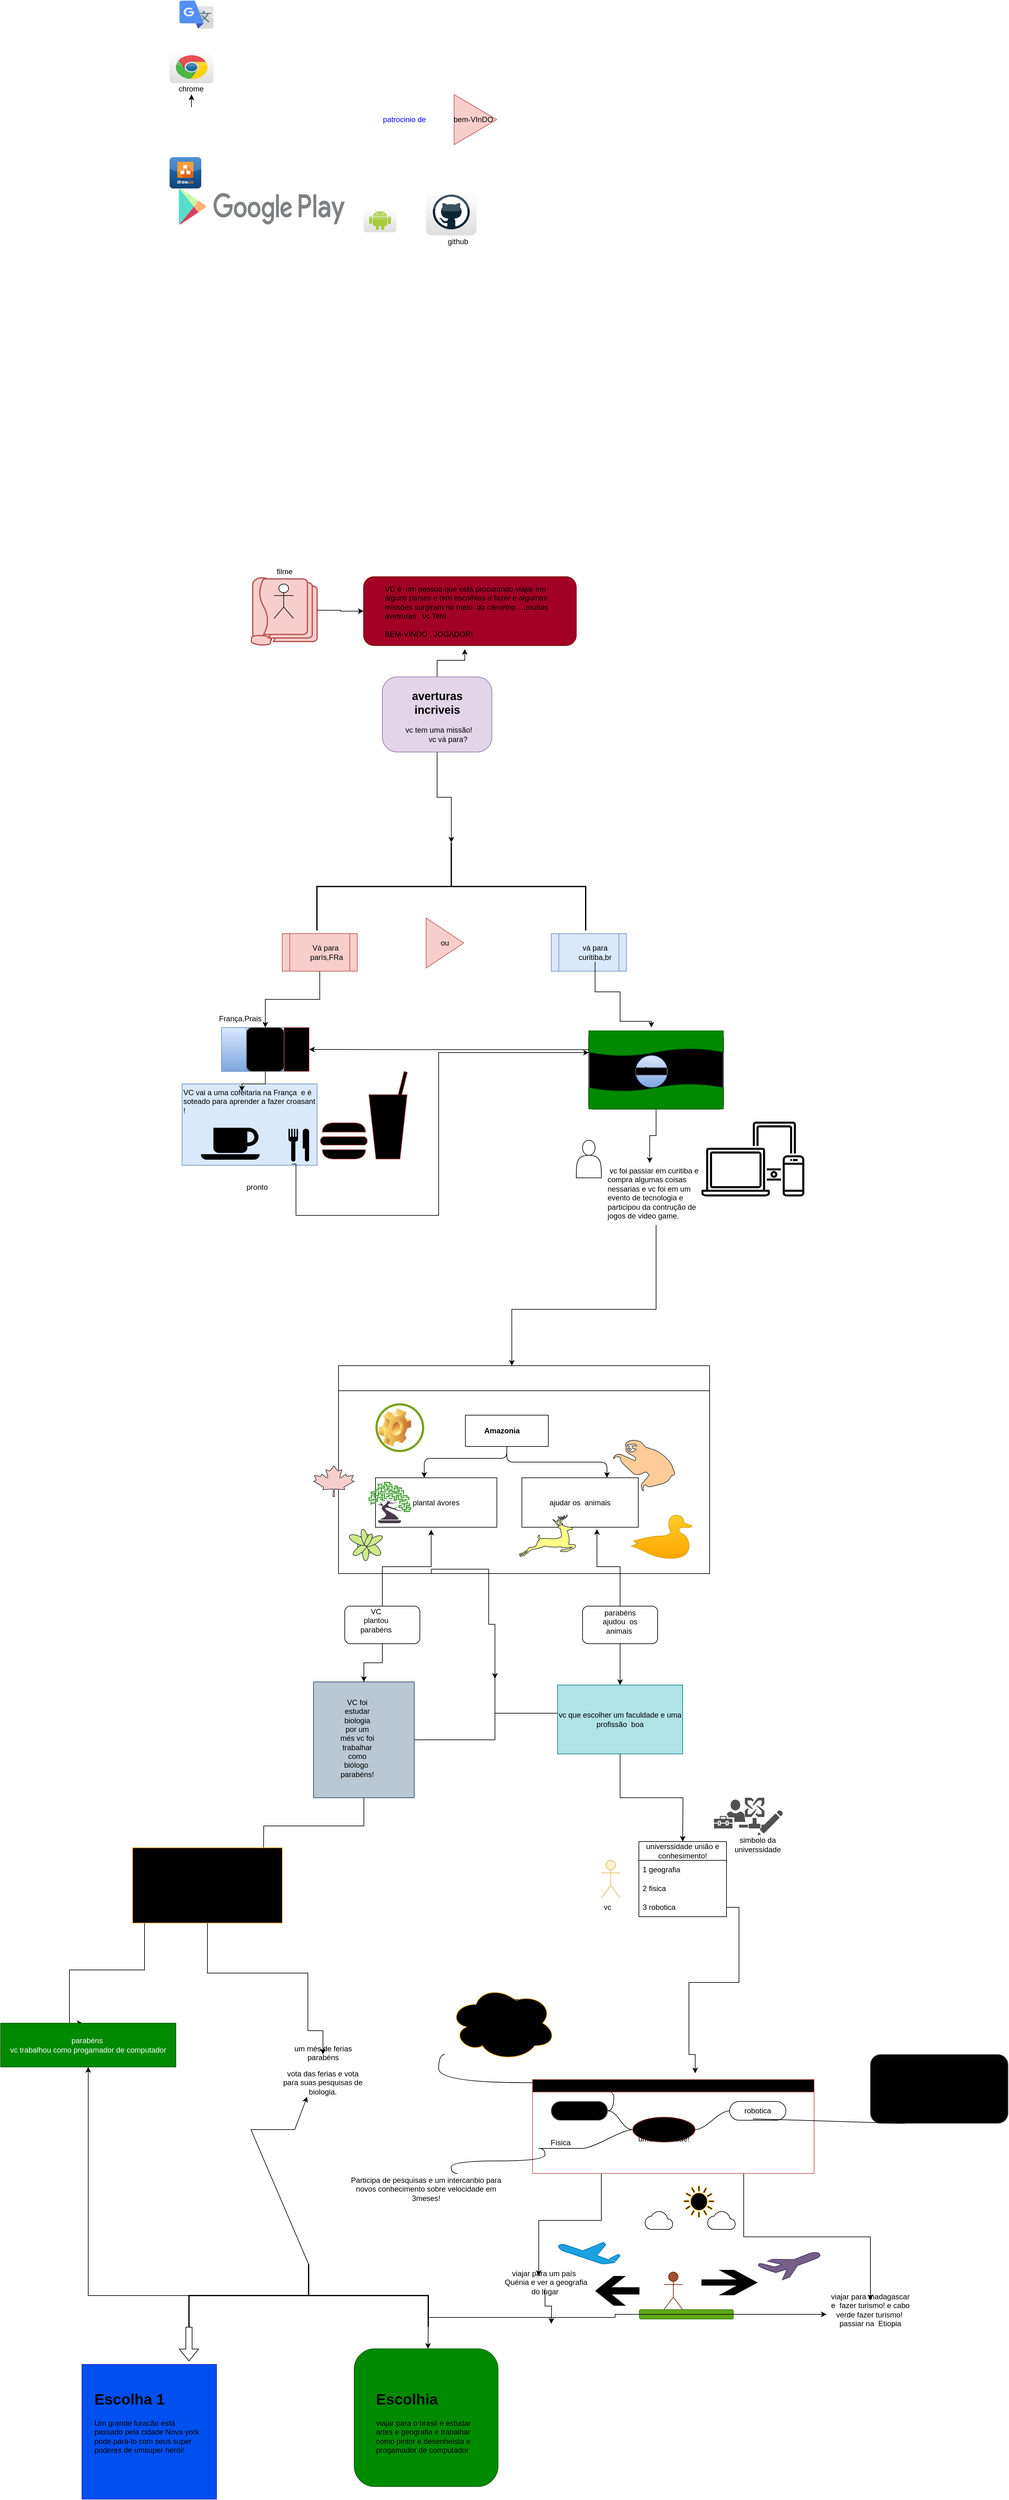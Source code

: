 <mxfile version="28.2.8">
  <diagram name="Página-1" id="3WI0cumb1VK-3T5k5ap_">
    <mxGraphModel dx="1745" dy="1631" grid="1" gridSize="10" guides="1" tooltips="1" connect="1" arrows="1" fold="1" page="1" pageScale="1" pageWidth="827" pageHeight="1169" background="light-dark(#FFFFFF,#C1C1C1)" math="0" shadow="0">
      <root>
        <mxCell id="0" />
        <mxCell id="1" parent="0" />
        <mxCell id="ULBT44qZjB_O0RkBNwlT-10" value="" style="rounded=1;whiteSpace=wrap;html=1;" vertex="1" parent="1">
          <mxGeometry x="-240" y="2390" width="250" height="70" as="geometry" />
        </mxCell>
        <mxCell id="mOwzfhWF00GAwiMT5K6X-5" value="" style="triangle;whiteSpace=wrap;html=1;fillColor=#f8cecc;strokeColor=#b85450;" parent="1" vertex="1">
          <mxGeometry x="410" y="625" width="60" height="80" as="geometry" />
        </mxCell>
        <mxCell id="aqRS8GEtOJOpNkTDANwW-10" style="edgeStyle=orthogonalEdgeStyle;rounded=0;orthogonalLoop=1;jettySize=auto;html=1;" parent="1" source="7G4JXvDecR5G6pI_BcZQ-9" target="jJXYQ208lDUIZBGeOCUP-17" edge="1">
          <mxGeometry relative="1" as="geometry" />
        </mxCell>
        <mxCell id="7G4JXvDecR5G6pI_BcZQ-9" value="" style="shape=process;whiteSpace=wrap;html=1;backgroundOutline=1;fillColor=#f8cecc;strokeColor=#b85450;" parent="1" vertex="1">
          <mxGeometry x="180" y="650" width="120" height="60" as="geometry" />
        </mxCell>
        <mxCell id="7G4JXvDecR5G6pI_BcZQ-10" value="" style="shape=process;whiteSpace=wrap;html=1;backgroundOutline=1;fillColor=#dae8fc;strokeColor=#6c8ebf;" parent="1" vertex="1">
          <mxGeometry x="610" y="650" width="120" height="60" as="geometry" />
        </mxCell>
        <mxCell id="7G4JXvDecR5G6pI_BcZQ-11" value="" style="strokeWidth=2;html=1;shape=mxgraph.flowchart.annotation_2;align=left;labelPosition=right;pointerEvents=1;rotation=90;" parent="1" vertex="1">
          <mxGeometry x="380" y="360" width="140.5" height="429.5" as="geometry" />
        </mxCell>
        <mxCell id="aqRS8GEtOJOpNkTDANwW-16" style="edgeStyle=orthogonalEdgeStyle;rounded=0;orthogonalLoop=1;jettySize=auto;html=1;" parent="1" source="mOwzfhWF00GAwiMT5K6X-3" edge="1">
          <mxGeometry relative="1" as="geometry">
            <mxPoint x="770" y="800" as="targetPoint" />
            <Array as="points">
              <mxPoint x="680" y="743" />
              <mxPoint x="720" y="743" />
              <mxPoint x="720" y="790" />
              <mxPoint x="770" y="790" />
            </Array>
          </mxGeometry>
        </mxCell>
        <mxCell id="mOwzfhWF00GAwiMT5K6X-3" value="vá para curitiba,br" style="text;html=1;align=center;verticalAlign=middle;whiteSpace=wrap;rounded=0;" parent="1" vertex="1">
          <mxGeometry x="650" y="665" width="60" height="30" as="geometry" />
        </mxCell>
        <mxCell id="mOwzfhWF00GAwiMT5K6X-4" value="ou" style="text;html=1;align=center;verticalAlign=middle;whiteSpace=wrap;rounded=0;" parent="1" vertex="1">
          <mxGeometry x="410" y="650" width="60" height="30" as="geometry" />
        </mxCell>
        <mxCell id="mOwzfhWF00GAwiMT5K6X-19" value="Vá para&amp;nbsp; parís,FRa" style="text;html=1;align=center;verticalAlign=middle;whiteSpace=wrap;rounded=0;" parent="1" vertex="1">
          <mxGeometry x="221" y="665" width="60" height="30" as="geometry" />
        </mxCell>
        <mxCell id="D92IfSwZZHhSxUAplu1H-2" value="França" style="text;html=1;align=center;verticalAlign=middle;whiteSpace=wrap;rounded=0;" parent="1" vertex="1">
          <mxGeometry x="150.0" y="830" width="60" height="30" as="geometry" />
        </mxCell>
        <mxCell id="_uPkiOccVEEA_xpRctQ4-26" value="VC vai a uma cofeitaria na França&amp;nbsp; e é soteado para aprender a fazer croasant !" style="text;html=1;whiteSpace=wrap;overflow=hidden;rounded=0;fillColor=#dae8fc;strokeColor=#6c8ebf;" parent="1" vertex="1">
          <mxGeometry x="20" y="890" width="215.77" height="130" as="geometry" />
        </mxCell>
        <mxCell id="KpLziENEFw-F1CWbmfCE-8" style="edgeStyle=orthogonalEdgeStyle;rounded=0;orthogonalLoop=1;jettySize=auto;html=1;exitX=0.5;exitY=1;exitDx=0;exitDy=0;entryX=0.467;entryY=0;entryDx=0;entryDy=0;entryPerimeter=0;" parent="1" source="_uPkiOccVEEA_xpRctQ4-28" target="KpLziENEFw-F1CWbmfCE-1" edge="1">
          <mxGeometry relative="1" as="geometry">
            <mxPoint x="440" y="1390" as="targetPoint" />
            <Array as="points">
              <mxPoint x="678" y="1250" />
              <mxPoint x="440" y="1250" />
            </Array>
          </mxGeometry>
        </mxCell>
        <mxCell id="_uPkiOccVEEA_xpRctQ4-28" value="&amp;nbsp;vc foi passiar em curitiba e compra algumas coisas nessarias e vc foi em um evento de tecnologia e participou da contrução de jogos de video game." style="text;html=1;whiteSpace=wrap;overflow=hidden;rounded=0;fontColor=light-dark(#000000,#1A1A1A);" parent="1" vertex="1">
          <mxGeometry x="697.5" y="1015" width="160" height="100" as="geometry" />
        </mxCell>
        <mxCell id="aqRS8GEtOJOpNkTDANwW-7" style="edgeStyle=orthogonalEdgeStyle;rounded=0;orthogonalLoop=1;jettySize=auto;html=1;" parent="1" source="aqRS8GEtOJOpNkTDANwW-1" target="7G4JXvDecR5G6pI_BcZQ-11" edge="1">
          <mxGeometry relative="1" as="geometry" />
        </mxCell>
        <mxCell id="95n5--i9zidPZYP5qK7F-8" style="edgeStyle=orthogonalEdgeStyle;rounded=0;orthogonalLoop=1;jettySize=auto;html=1;entryX=0.444;entryY=1.083;entryDx=0;entryDy=0;entryPerimeter=0;" parent="1" source="aqRS8GEtOJOpNkTDANwW-1" target="95n5--i9zidPZYP5qK7F-6" edge="1">
          <mxGeometry relative="1" as="geometry">
            <mxPoint x="563" y="200" as="targetPoint" />
          </mxGeometry>
        </mxCell>
        <mxCell id="aqRS8GEtOJOpNkTDANwW-1" value="&lt;h3 style=&quot;margin-top: 0px;&quot;&gt;&lt;p style=&quot;text-align: center;&quot;&gt;&lt;font style=&quot;font-size: 18px;&quot;&gt;&lt;span style=&quot;background-color: transparent;&quot;&gt;&amp;nbsp; &amp;nbsp; &amp;nbsp;averturas&lt;br&gt;&lt;/span&gt;&lt;span style=&quot;background-color: transparent;&quot;&gt;&amp;nbsp; &amp;nbsp; &amp;nbsp;incriveis&lt;/span&gt;&lt;/font&gt;&lt;/p&gt;&lt;/h3&gt;&lt;p style=&quot;text-align: justify; margin-top: 0px;&quot;&gt;&amp;nbsp; &amp;nbsp; &amp;nbsp; &amp;nbsp; &amp;nbsp;vc tem uma missão!&lt;/p&gt;&lt;h1 style=&quot;text-align: justify; margin-top: 0px;&quot;&gt;&lt;br&gt;&lt;/h1&gt;" style="text;html=1;whiteSpace=wrap;overflow=hidden;rounded=1;fillColor=#e1d5e7;strokeColor=#9673a6;arcSize=20;spacingRight=5;spacingLeft=5;container=1;" parent="1" vertex="1">
          <mxGeometry x="340" y="240" width="175.12" height="120" as="geometry" />
        </mxCell>
        <mxCell id="aqRS8GEtOJOpNkTDANwW-9" value="" style="group;fillColor=#dae8fc;strokeColor=#6c8ebf;gradientColor=#7ea6e0;" parent="1" vertex="1" connectable="0">
          <mxGeometry x="83.0" y="800" width="140" height="70" as="geometry" />
        </mxCell>
        <mxCell id="jJXYQ208lDUIZBGeOCUP-13" value="" style="shape=process;whiteSpace=wrap;html=1;backgroundOutline=1;size=0.286;fillColor=#dae8fc;strokeColor=light-dark(#6C8EBF,#000099);gradientColor=#7ea6e0;" parent="aqRS8GEtOJOpNkTDANwW-9" vertex="1">
          <mxGeometry width="140" height="70" as="geometry" />
        </mxCell>
        <mxCell id="jJXYQ208lDUIZBGeOCUP-17" value="" style="rounded=1;whiteSpace=wrap;html=1;fillColor=light-dark(#F5F5F5,#FEFEFE);gradientColor=light-dark(#B3B3B3,#E6E6E6);strokeColor=#666666;" parent="aqRS8GEtOJOpNkTDANwW-9" vertex="1">
          <mxGeometry x="40" width="60" height="70" as="geometry" />
        </mxCell>
        <mxCell id="D92IfSwZZHhSxUAplu1H-1" value="" style="rounded=0;whiteSpace=wrap;html=1;fillColor=light-dark(#F8CECC,#FF0000);strokeColor=light-dark(#B85450,#660000);gradientColor=#ea6b66;" parent="aqRS8GEtOJOpNkTDANwW-9" vertex="1">
          <mxGeometry x="100" width="40" height="70" as="geometry" />
        </mxCell>
        <mxCell id="aqRS8GEtOJOpNkTDANwW-17" style="edgeStyle=orthogonalEdgeStyle;rounded=0;orthogonalLoop=1;jettySize=auto;html=1;entryX=0.436;entryY=0.012;entryDx=0;entryDy=0;entryPerimeter=0;" parent="1" source="_uPkiOccVEEA_xpRctQ4-13" target="_uPkiOccVEEA_xpRctQ4-28" edge="1">
          <mxGeometry relative="1" as="geometry" />
        </mxCell>
        <mxCell id="r7tazw0BGjEx804p_Tos-2" value="" style="group" parent="1" vertex="1" connectable="0">
          <mxGeometry x="670" y="805.26" width="215" height="124.74" as="geometry" />
        </mxCell>
        <mxCell id="mOwzfhWF00GAwiMT5K6X-16" value="" style="rounded=1;whiteSpace=wrap;html=1;absoluteArcSize=1;arcSize=14;strokeWidth=2;fillColor=light-dark(#F5F5F5,#FBFBFB);gradientColor=light-dark(#B3B3B3,#EEEEEE);strokeColor=light-dark(#666666,#F9F9F9);" parent="r7tazw0BGjEx804p_Tos-2" vertex="1">
          <mxGeometry y="4.74" width="215" height="120" as="geometry" />
        </mxCell>
        <mxCell id="_uPkiOccVEEA_xpRctQ4-10" value="" style="shape=document;whiteSpace=wrap;html=1;boundedLbl=1;fillColor=#008a00;fontColor=#ffffff;strokeColor=#005700;" parent="r7tazw0BGjEx804p_Tos-2" vertex="1">
          <mxGeometry width="215" height="40" as="geometry" />
        </mxCell>
        <mxCell id="_uPkiOccVEEA_xpRctQ4-1" value="" style="ellipse;whiteSpace=wrap;html=1;aspect=fixed;fillColor=#dae8fc;strokeColor=#6c8ebf;gradientColor=#7ea6e0;" parent="r7tazw0BGjEx804p_Tos-2" vertex="1">
          <mxGeometry x="75" y="39.49" width="50.51" height="50.51" as="geometry" />
        </mxCell>
        <mxCell id="_uPkiOccVEEA_xpRctQ4-2" value="" style="rounded=0;whiteSpace=wrap;html=1;rotation=0;fillColor=light-dark(#F5F5F5,#EEEEEE);gradientColor=#b3b3b3;strokeColor=#666666;" parent="r7tazw0BGjEx804p_Tos-2" vertex="1">
          <mxGeometry x="75" y="58.83" width="50" height="11.83" as="geometry" />
        </mxCell>
        <mxCell id="_uPkiOccVEEA_xpRctQ4-13" value="" style="shape=document;whiteSpace=wrap;html=1;boundedLbl=1;fillColor=#008a00;fontColor=#ffffff;strokeColor=#005700;rotation=-180;" parent="r7tazw0BGjEx804p_Tos-2" vertex="1">
          <mxGeometry y="84.74" width="215" height="40" as="geometry" />
        </mxCell>
        <mxCell id="8GxUNQn4zOJa0zgD4ehd-32" value="párana" style="text;html=1;align=center;verticalAlign=middle;whiteSpace=wrap;rounded=0;fontFamily=Helvetica;fontSize=12;fontStyle=1;resizable=0;horizontal=1;fillColor=none;strokeColor=none;fontColor=light-dark(#000000,#2D2D2D);" parent="r7tazw0BGjEx804p_Tos-2" vertex="1">
          <mxGeometry x="70.25" y="47.37" width="60" height="30" as="geometry" />
        </mxCell>
        <mxCell id="ArSorwwp8VmiKisGjD68-1" value="vc vá para?" style="text;html=1;align=center;verticalAlign=middle;whiteSpace=wrap;rounded=0;" parent="1" vertex="1">
          <mxGeometry x="410" y="330" width="70" height="20" as="geometry" />
        </mxCell>
        <mxCell id="AClHymeDOud9o1gzZyEB-15" style="edgeStyle=orthogonalEdgeStyle;rounded=0;orthogonalLoop=1;jettySize=auto;html=1;exitX=0.25;exitY=1;exitDx=0;exitDy=0;" parent="1" source="KpLziENEFw-F1CWbmfCE-1" edge="1">
          <mxGeometry relative="1" as="geometry">
            <mxPoint x="520" y="1840" as="targetPoint" />
            <Array as="points">
              <mxPoint x="510" y="1665" />
              <mxPoint x="510" y="1753" />
              <mxPoint x="520" y="1753" />
              <mxPoint x="520" y="1840" />
            </Array>
          </mxGeometry>
        </mxCell>
        <mxCell id="KpLziENEFw-F1CWbmfCE-1" value="" style="swimlane;startSize=40;horizontal=1;childLayout=treeLayout;horizontalTree=0;sortEdges=1;resizable=0;containerType=tree;fontSize=12;flipV=0;" parent="1" vertex="1">
          <mxGeometry x="270" y="1340" width="593" height="332" as="geometry" />
        </mxCell>
        <mxCell id="KpLziENEFw-F1CWbmfCE-2" value="" style="whiteSpace=wrap;html=1;" parent="KpLziENEFw-F1CWbmfCE-1" vertex="1">
          <mxGeometry x="202.75" y="79" width="132.5" height="50" as="geometry" />
        </mxCell>
        <mxCell id="KpLziENEFw-F1CWbmfCE-3" value="plantal ávores" style="whiteSpace=wrap;html=1;" parent="KpLziENEFw-F1CWbmfCE-1" vertex="1">
          <mxGeometry x="59" y="179" width="194.04" height="79" as="geometry" />
        </mxCell>
        <mxCell id="KpLziENEFw-F1CWbmfCE-4" value="" style="edgeStyle=elbowEdgeStyle;elbow=vertical;html=1;rounded=1;curved=0;sourcePerimeterSpacing=0;targetPerimeterSpacing=0;startSize=6;endSize=6;" parent="KpLziENEFw-F1CWbmfCE-1" source="KpLziENEFw-F1CWbmfCE-2" target="KpLziENEFw-F1CWbmfCE-3" edge="1">
          <mxGeometry relative="1" as="geometry">
            <Array as="points">
              <mxPoint x="136.98" y="148" />
            </Array>
          </mxGeometry>
        </mxCell>
        <mxCell id="KpLziENEFw-F1CWbmfCE-5" value="ajudar os&amp;nbsp; animais" style="whiteSpace=wrap;html=1;" parent="KpLziENEFw-F1CWbmfCE-1" vertex="1">
          <mxGeometry x="293.04" y="179" width="185.96" height="79" as="geometry" />
        </mxCell>
        <mxCell id="KpLziENEFw-F1CWbmfCE-6" value="" style="edgeStyle=elbowEdgeStyle;elbow=vertical;html=1;rounded=1;curved=0;sourcePerimeterSpacing=0;targetPerimeterSpacing=0;startSize=6;endSize=6;" parent="KpLziENEFw-F1CWbmfCE-1" source="KpLziENEFw-F1CWbmfCE-2" target="KpLziENEFw-F1CWbmfCE-5" edge="1">
          <mxGeometry relative="1" as="geometry">
            <Array as="points">
              <mxPoint x="429" y="154" />
            </Array>
          </mxGeometry>
        </mxCell>
        <mxCell id="8GxUNQn4zOJa0zgD4ehd-1" value="Amazonia&amp;nbsp;" style="text;html=1;align=center;verticalAlign=middle;whiteSpace=wrap;rounded=0;fontFamily=Helvetica;fontSize=12;fontColor=default;fontStyle=1;resizable=0;horizontal=1;" parent="KpLziENEFw-F1CWbmfCE-1" vertex="1">
          <mxGeometry x="232.87" y="89" width="60" height="30" as="geometry" />
        </mxCell>
        <mxCell id="8GxUNQn4zOJa0zgD4ehd-36" value="" style="shape=image;html=1;verticalLabelPosition=bottom;verticalAlign=top;imageAspect=1;aspect=fixed;image=img/clipart/Gear_128x128.png;strokeColor=default;align=center;fontFamily=Helvetica;fontSize=12;fontColor=default;fontStyle=1;resizable=0;horizontal=1;fillColor=default;" parent="KpLziENEFw-F1CWbmfCE-1" vertex="1">
          <mxGeometry x="64" y="68" width="52" height="61" as="geometry" />
        </mxCell>
        <mxCell id="AClHymeDOud9o1gzZyEB-10" value="" style="shape=mxgraph.signs.animals.sloth;html=1;pointerEvents=1;fillColor=#ffcc99;strokeColor=#36393d;verticalLabelPosition=bottom;verticalAlign=top;align=center;sketch=0;" parent="KpLziENEFw-F1CWbmfCE-1" vertex="1">
          <mxGeometry x="439" y="119" width="99" height="81" as="geometry" />
        </mxCell>
        <mxCell id="AClHymeDOud9o1gzZyEB-11" value="" style="shape=mxgraph.signs.animals.deer_2;html=1;pointerEvents=1;fillColor=#ffff88;strokeColor=#36393d;verticalLabelPosition=bottom;verticalAlign=top;align=center;sketch=0;" parent="KpLziENEFw-F1CWbmfCE-1" vertex="1">
          <mxGeometry x="289" y="238" width="90" height="67" as="geometry" />
        </mxCell>
        <mxCell id="AClHymeDOud9o1gzZyEB-12" value="" style="image;aspect=fixed;html=1;points=[];align=center;fontSize=12;image=img/lib/azure2/ai_machine_learning/Bonsai.svg;" parent="KpLziENEFw-F1CWbmfCE-1" vertex="1">
          <mxGeometry x="48" y="185.5" width="68" height="66" as="geometry" />
        </mxCell>
        <mxCell id="AClHymeDOud9o1gzZyEB-13" value="" style="sketch=0;outlineConnect=0;fontColor=#232F3E;gradientColor=none;fillColor=#7AA116;strokeColor=none;dashed=0;verticalLabelPosition=bottom;verticalAlign=top;align=center;html=1;fontSize=12;fontStyle=0;aspect=fixed;pointerEvents=1;shape=mxgraph.aws4.object;" parent="KpLziENEFw-F1CWbmfCE-1" vertex="1">
          <mxGeometry x="59" y="60" width="78" height="78" as="geometry" />
        </mxCell>
        <mxCell id="I5XvUWn4JPm9-9BwZVB6-205" value="" style="shape=mxgraph.signs.animals.duck;html=1;pointerEvents=1;fillColor=#ffcd28;strokeColor=#d79b00;verticalLabelPosition=bottom;verticalAlign=top;align=center;sketch=0;gradientColor=#ffa500;" parent="KpLziENEFw-F1CWbmfCE-1" vertex="1">
          <mxGeometry x="468" y="238" width="105" height="73" as="geometry" />
        </mxCell>
        <mxCell id="I5XvUWn4JPm9-9BwZVB6-207" value="" style="verticalLabelPosition=bottom;html=1;verticalAlign=top;align=center;shape=mxgraph.floorplan.plant;fillColor=light-dark(#CDEB8B,#3C6C00);strokeColor=#36393d;" parent="KpLziENEFw-F1CWbmfCE-1" vertex="1">
          <mxGeometry x="20" y="258" width="44" height="53.5" as="geometry" />
        </mxCell>
        <mxCell id="KpLziENEFw-F1CWbmfCE-9" style="edgeStyle=orthogonalEdgeStyle;rounded=0;orthogonalLoop=1;jettySize=auto;html=1;exitX=0;exitY=0.75;exitDx=0;exitDy=0;" parent="1" source="_uPkiOccVEEA_xpRctQ4-10" target="D92IfSwZZHhSxUAplu1H-1" edge="1">
          <mxGeometry relative="1" as="geometry" />
        </mxCell>
        <mxCell id="KpLziENEFw-F1CWbmfCE-10" value="" style="shape=actor;whiteSpace=wrap;html=1;" parent="1" vertex="1">
          <mxGeometry x="650" y="980" width="40" height="60" as="geometry" />
        </mxCell>
        <mxCell id="aqRS8GEtOJOpNkTDANwW-13" style="edgeStyle=orthogonalEdgeStyle;rounded=0;orthogonalLoop=1;jettySize=auto;html=1;exitX=0.5;exitY=1;exitDx=0;exitDy=0;entryX=0.443;entryY=0.091;entryDx=0;entryDy=0;entryPerimeter=0;" parent="1" source="jJXYQ208lDUIZBGeOCUP-17" target="_uPkiOccVEEA_xpRctQ4-26" edge="1">
          <mxGeometry relative="1" as="geometry">
            <mxPoint x="120" y="930" as="targetPoint" />
          </mxGeometry>
        </mxCell>
        <mxCell id="8GxUNQn4zOJa0zgD4ehd-34" style="edgeStyle=orthogonalEdgeStyle;rounded=0;orthogonalLoop=1;jettySize=auto;html=1;exitX=0.5;exitY=1;exitDx=0;exitDy=0;entryX=0.5;entryY=1;entryDx=0;entryDy=0;fontFamily=Helvetica;fontSize=12;fontColor=light-dark(#000000,#1A1A1A);fontStyle=1;resizable=0;horizontal=1;" parent="1" source="_uPkiOccVEEA_xpRctQ4-28" target="_uPkiOccVEEA_xpRctQ4-28" edge="1">
          <mxGeometry relative="1" as="geometry" />
        </mxCell>
        <mxCell id="95n5--i9zidPZYP5qK7F-5" style="edgeStyle=orthogonalEdgeStyle;rounded=0;orthogonalLoop=1;jettySize=auto;html=1;exitX=0.814;exitY=0.984;exitDx=0;exitDy=0;entryX=0;entryY=0.25;entryDx=0;entryDy=0;exitPerimeter=0;" parent="1" source="_uPkiOccVEEA_xpRctQ4-26" target="mOwzfhWF00GAwiMT5K6X-16" edge="1">
          <mxGeometry relative="1" as="geometry">
            <mxPoint x="470" y="664" as="targetPoint" />
            <Array as="points">
              <mxPoint x="202" y="1100" />
              <mxPoint x="430" y="1100" />
              <mxPoint x="430" y="840" />
            </Array>
            <mxPoint x="213.57" y="1100" as="sourcePoint" />
          </mxGeometry>
        </mxCell>
        <mxCell id="95n5--i9zidPZYP5qK7F-11" value="" style="group" parent="1" vertex="1" connectable="0">
          <mxGeometry x="130.329" y="56.74" width="105.446" height="133.262" as="geometry" />
        </mxCell>
        <mxCell id="7G4JXvDecR5G6pI_BcZQ-14" value="" style="strokeWidth=2;html=1;shape=mxgraph.flowchart.stored_data;whiteSpace=wrap;rotation=90;fillColor=#f8cecc;strokeColor=#b85450;" parent="95n5--i9zidPZYP5qK7F-11" vertex="1">
          <mxGeometry x="-32.369" y="60" width="100" height="30" as="geometry" />
        </mxCell>
        <mxCell id="7G4JXvDecR5G6pI_BcZQ-24" value="" style="strokeWidth=2;html=1;shape=mxgraph.flowchart.terminator;whiteSpace=wrap;rotation=94;fillColor=#f8cecc;strokeColor=#b85450;" parent="95n5--i9zidPZYP5qK7F-11" vertex="1">
          <mxGeometry x="8.401" y="109.29" width="15" height="30.83" as="geometry" />
        </mxCell>
        <mxCell id="7G4JXvDecR5G6pI_BcZQ-15" value="" style="strokeWidth=2;html=1;shape=mxgraph.flowchart.multi-document;whiteSpace=wrap;rotation=90;fillColor=#f8cecc;strokeColor=#b85450;container=1;" parent="95n5--i9zidPZYP5qK7F-11" vertex="1">
          <mxGeometry x="8.631" y="30" width="100" height="93.63" as="geometry" />
        </mxCell>
        <mxCell id="7G4JXvDecR5G6pI_BcZQ-26" value="Actor" style="shape=umlActor;verticalLabelPosition=bottom;verticalAlign=top;outlineConnect=0;fontColor=none;noLabel=1;" parent="7G4JXvDecR5G6pI_BcZQ-15" vertex="1">
          <mxGeometry x="27.93" y="5" width="31.07" height="55" as="geometry" />
        </mxCell>
        <mxCell id="mOwzfhWF00GAwiMT5K6X-10" value="filme" style="text;html=1;align=center;verticalAlign=middle;whiteSpace=wrap;rounded=0;" parent="95n5--i9zidPZYP5qK7F-11" vertex="1">
          <mxGeometry x="23.631" width="60" height="30" as="geometry" />
        </mxCell>
        <mxCell id="5Ag05urr1MuodEXUlDos-3" value="" style="dashed=0;outlineConnect=0;html=1;align=center;labelPosition=center;verticalLabelPosition=bottom;verticalAlign=top;shape=mxgraph.webicons.google_play_light;fillColor=#66E8F3;gradientColor=#1C7CBA" parent="1" vertex="1">
          <mxGeometry x="14.75" y="-540" width="265.25" height="57.6" as="geometry" />
        </mxCell>
        <mxCell id="5Ag05urr1MuodEXUlDos-4" value="" style="dashed=0;outlineConnect=0;html=1;align=center;labelPosition=center;verticalLabelPosition=bottom;verticalAlign=top;shape=mxgraph.webicons.github;gradientColor=#DFDEDE" parent="1" vertex="1">
          <mxGeometry x="410" y="-540" width="80.5" height="75" as="geometry" />
        </mxCell>
        <mxCell id="5Ag05urr1MuodEXUlDos-6" value="patrocinio de&amp;nbsp;" style="text;html=1;whiteSpace=wrap;strokeColor=none;fillColor=none;align=center;verticalAlign=middle;rounded=0;fontColor=#0000FF;" parent="1" vertex="1">
          <mxGeometry x="132.4" y="-755" width="490" height="210" as="geometry" />
        </mxCell>
        <mxCell id="5Ag05urr1MuodEXUlDos-7" value="github" style="text;html=1;whiteSpace=wrap;strokeColor=none;fillColor=none;align=center;verticalAlign=middle;rounded=0;" parent="1" vertex="1">
          <mxGeometry x="430.5" y="-470" width="60" height="30" as="geometry" />
        </mxCell>
        <mxCell id="5Ag05urr1MuodEXUlDos-8" value="" style="dashed=0;outlineConnect=0;html=1;align=center;labelPosition=center;verticalLabelPosition=bottom;verticalAlign=top;shape=mxgraph.webicons.android;gradientColor=#DFDEDE" parent="1" vertex="1">
          <mxGeometry x="310" y="-510" width="52.4" height="40" as="geometry" />
        </mxCell>
        <mxCell id="AClHymeDOud9o1gzZyEB-1" value="" style="dashed=0;outlineConnect=0;html=1;align=center;labelPosition=center;verticalLabelPosition=bottom;verticalAlign=top;shape=mxgraph.webicons.drawio2;fillColor=#2174CE;gradientColor=#134277" parent="1" vertex="1">
          <mxGeometry y="-590" width="50.63" height="50" as="geometry" />
        </mxCell>
        <mxCell id="AClHymeDOud9o1gzZyEB-16" value="" style="edgeStyle=orthogonalEdgeStyle;sourcePerimeterSpacing=0;targetPerimeterSpacing=0;startArrow=none;endArrow=none;rounded=0;targetPortConstraint=eastwest;sourcePortConstraint=northsouth;curved=0;rounded=0;" parent="1" target="AClHymeDOud9o1gzZyEB-18" edge="1">
          <mxGeometry relative="1" as="geometry">
            <mxPoint x="520" y="1800" as="sourcePoint" />
            <Array as="points">
              <mxPoint x="520" y="1810" />
              <mxPoint x="520" y="1890" />
            </Array>
          </mxGeometry>
        </mxCell>
        <mxCell id="AClHymeDOud9o1gzZyEB-17" value="" style="edgeStyle=orthogonalEdgeStyle;sourcePerimeterSpacing=0;targetPerimeterSpacing=0;startArrow=none;endArrow=none;rounded=0;targetPortConstraint=eastwest;sourcePortConstraint=northsouth;curved=0;rounded=0;" parent="1" target="AClHymeDOud9o1gzZyEB-19" edge="1">
          <mxGeometry relative="1" as="geometry">
            <mxPoint x="520" y="1810" as="sourcePoint" />
            <Array as="points">
              <mxPoint x="520" y="1810" />
              <mxPoint x="520" y="1895" />
            </Array>
          </mxGeometry>
        </mxCell>
        <mxCell id="AClHymeDOud9o1gzZyEB-32" style="edgeStyle=orthogonalEdgeStyle;rounded=0;orthogonalLoop=1;jettySize=auto;html=1;exitX=0.5;exitY=1;exitDx=0;exitDy=0;" parent="1" source="AClHymeDOud9o1gzZyEB-18" edge="1">
          <mxGeometry relative="1" as="geometry">
            <mxPoint x="150" y="2120" as="targetPoint" />
          </mxGeometry>
        </mxCell>
        <mxCell id="AClHymeDOud9o1gzZyEB-18" value="" style="whiteSpace=wrap;html=1;align=center;verticalAlign=middle;treeFolding=1;treeMoving=1;fillColor=#bac8d3;strokeColor=#23445d;" parent="1" vertex="1">
          <mxGeometry x="230" y="1845" width="161" height="185" as="geometry" />
        </mxCell>
        <mxCell id="AClHymeDOud9o1gzZyEB-33" style="edgeStyle=orthogonalEdgeStyle;rounded=0;orthogonalLoop=1;jettySize=auto;html=1;" parent="1" source="AClHymeDOud9o1gzZyEB-19" edge="1">
          <mxGeometry relative="1" as="geometry">
            <mxPoint x="820" y="2100" as="targetPoint" />
          </mxGeometry>
        </mxCell>
        <mxCell id="AClHymeDOud9o1gzZyEB-19" value="vc que escolher um faculdade e uma profissão&amp;nbsp; boa" style="whiteSpace=wrap;html=1;align=center;verticalAlign=middle;treeFolding=1;treeMoving=1;fillColor=#b0e3e6;strokeColor=#0e8088;" parent="1" vertex="1">
          <mxGeometry x="620" y="1850" width="200" height="110" as="geometry" />
        </mxCell>
        <mxCell id="AClHymeDOud9o1gzZyEB-25" style="edgeStyle=orthogonalEdgeStyle;rounded=0;orthogonalLoop=1;jettySize=auto;html=1;exitX=0.5;exitY=1;exitDx=0;exitDy=0;entryX=0.5;entryY=0;entryDx=0;entryDy=0;" parent="1" source="AClHymeDOud9o1gzZyEB-21" target="AClHymeDOud9o1gzZyEB-18" edge="1">
          <mxGeometry relative="1" as="geometry" />
        </mxCell>
        <mxCell id="AClHymeDOud9o1gzZyEB-26" style="edgeStyle=orthogonalEdgeStyle;rounded=0;orthogonalLoop=1;jettySize=auto;html=1;exitX=0.5;exitY=1;exitDx=0;exitDy=0;entryX=0.5;entryY=0;entryDx=0;entryDy=0;" parent="1" source="AClHymeDOud9o1gzZyEB-22" target="AClHymeDOud9o1gzZyEB-19" edge="1">
          <mxGeometry relative="1" as="geometry" />
        </mxCell>
        <mxCell id="AClHymeDOud9o1gzZyEB-23" style="edgeStyle=orthogonalEdgeStyle;rounded=0;orthogonalLoop=1;jettySize=auto;html=1;entryX=0.645;entryY=1.038;entryDx=0;entryDy=0;entryPerimeter=0;" parent="1" source="AClHymeDOud9o1gzZyEB-22" target="KpLziENEFw-F1CWbmfCE-5" edge="1">
          <mxGeometry relative="1" as="geometry" />
        </mxCell>
        <mxCell id="AClHymeDOud9o1gzZyEB-24" style="edgeStyle=orthogonalEdgeStyle;rounded=0;orthogonalLoop=1;jettySize=auto;html=1;exitX=0.5;exitY=0;exitDx=0;exitDy=0;entryX=0.459;entryY=1.051;entryDx=0;entryDy=0;entryPerimeter=0;" parent="1" source="AClHymeDOud9o1gzZyEB-21" target="KpLziENEFw-F1CWbmfCE-3" edge="1">
          <mxGeometry relative="1" as="geometry" />
        </mxCell>
        <mxCell id="AClHymeDOud9o1gzZyEB-30" value="" style="group" parent="1" vertex="1" connectable="0">
          <mxGeometry x="660" y="1724" width="120" height="60" as="geometry" />
        </mxCell>
        <mxCell id="AClHymeDOud9o1gzZyEB-22" value="" style="rounded=1;whiteSpace=wrap;html=1;" parent="AClHymeDOud9o1gzZyEB-30" vertex="1">
          <mxGeometry width="120" height="60" as="geometry" />
        </mxCell>
        <mxCell id="AClHymeDOud9o1gzZyEB-28" value="parabéns&lt;div&gt;ajudou&amp;nbsp; os animais&amp;nbsp;&lt;/div&gt;" style="text;html=1;whiteSpace=wrap;strokeColor=none;fillColor=none;align=center;verticalAlign=middle;rounded=0;" parent="AClHymeDOud9o1gzZyEB-30" vertex="1">
          <mxGeometry x="30" y="10" width="60" height="30" as="geometry" />
        </mxCell>
        <mxCell id="AClHymeDOud9o1gzZyEB-31" value="VC foi estudar biologia por um més vc foi trabalhar como biólogo&amp;nbsp;&lt;div&gt;parabéns!&lt;/div&gt;" style="text;html=1;whiteSpace=wrap;strokeColor=none;fillColor=none;align=center;verticalAlign=middle;rounded=0;" parent="1" vertex="1">
          <mxGeometry x="270" y="1920" width="60" height="30" as="geometry" />
        </mxCell>
        <mxCell id="AClHymeDOud9o1gzZyEB-35" value="" style="group" parent="1" vertex="1" connectable="0">
          <mxGeometry x="280" y="1724" width="120" height="60" as="geometry" />
        </mxCell>
        <mxCell id="AClHymeDOud9o1gzZyEB-21" value="" style="rounded=1;whiteSpace=wrap;html=1;" parent="AClHymeDOud9o1gzZyEB-35" vertex="1">
          <mxGeometry width="120" height="60" as="geometry" />
        </mxCell>
        <mxCell id="AClHymeDOud9o1gzZyEB-27" value="VC plantou&lt;div&gt;parabéns&lt;/div&gt;&lt;div&gt;&lt;br&gt;&lt;/div&gt;" style="text;html=1;whiteSpace=wrap;strokeColor=none;fillColor=none;align=center;verticalAlign=middle;rounded=0;container=1;" parent="AClHymeDOud9o1gzZyEB-35" vertex="1">
          <mxGeometry x="20" y="15" width="60" height="30" as="geometry" />
        </mxCell>
        <mxCell id="Qj663cm8YKPYLCzeIp8T-3" style="edgeStyle=orthogonalEdgeStyle;rounded=0;orthogonalLoop=1;jettySize=auto;html=1;exitX=0.5;exitY=1;exitDx=0;exitDy=0;entryX=0.5;entryY=0;entryDx=0;entryDy=0;" parent="1" source="AClHymeDOud9o1gzZyEB-44" target="I5XvUWn4JPm9-9BwZVB6-164" edge="1">
          <mxGeometry relative="1" as="geometry">
            <mxPoint x="221" y="2390" as="targetPoint" />
            <Array as="points">
              <mxPoint x="61" y="2310" />
              <mxPoint x="221" y="2310" />
              <mxPoint x="221" y="2402" />
            </Array>
          </mxGeometry>
        </mxCell>
        <mxCell id="I5XvUWn4JPm9-9BwZVB6-162" style="edgeStyle=orthogonalEdgeStyle;rounded=0;orthogonalLoop=1;jettySize=auto;html=1;exitX=0.25;exitY=1;exitDx=0;exitDy=0;entryX=0.467;entryY=0;entryDx=0;entryDy=0;entryPerimeter=0;" parent="1" source="AClHymeDOud9o1gzZyEB-44" target="I5XvUWn4JPm9-9BwZVB6-163" edge="1">
          <mxGeometry relative="1" as="geometry">
            <mxPoint x="-160.0" y="2380" as="targetPoint" />
            <Array as="points">
              <mxPoint x="-40" y="2230" />
              <mxPoint x="-40" y="2305" />
              <mxPoint x="-160" y="2305" />
              <mxPoint x="-160" y="2390" />
            </Array>
          </mxGeometry>
        </mxCell>
        <mxCell id="AClHymeDOud9o1gzZyEB-44" value="Vc trabalha como programador&amp;nbsp; de computador ou passa um més de ferias?" style="rounded=0;whiteSpace=wrap;html=1;fillColor=light-dark(#FFCD28,#EC8C00);strokeColor=#d79b00;gradientColor=light-dark(#FFA500,#F67F00);" parent="1" vertex="1">
          <mxGeometry x="-59" y="2110" width="239" height="120" as="geometry" />
        </mxCell>
        <mxCell id="Qj663cm8YKPYLCzeIp8T-2" value="" style="triangle;whiteSpace=wrap;html=1;fillColor=#f8cecc;strokeColor=#b85450;" parent="1" vertex="1">
          <mxGeometry x="454.8" y="-690" width="68" height="80" as="geometry" />
        </mxCell>
        <mxCell id="Qj663cm8YKPYLCzeIp8T-1" value="&lt;blockquote style=&quot;margin: 0 0 0 40px; border: none; padding: 0px;&quot;&gt;&lt;blockquote style=&quot;margin: 0 0 0 40px; border: none; padding: 0px;&quot;&gt;&lt;div style=&quot;&quot;&gt;&lt;span style=&quot;background-color: transparent;&quot;&gt;bem-VInDO&lt;/span&gt;&lt;/div&gt;&lt;/blockquote&gt;&lt;/blockquote&gt;" style="text;html=1;whiteSpace=wrap;strokeColor=none;fillColor=none;align=center;verticalAlign=middle;rounded=0;" parent="1" vertex="1">
          <mxGeometry x="226.5" y="-690" width="437" height="80" as="geometry" />
        </mxCell>
        <mxCell id="Qj663cm8YKPYLCzeIp8T-17" style="edgeStyle=orthogonalEdgeStyle;rounded=0;orthogonalLoop=1;jettySize=auto;html=1;exitX=0.25;exitY=1;exitDx=0;exitDy=0;" parent="1" source="Qj663cm8YKPYLCzeIp8T-7" edge="1" target="I5XvUWn4JPm9-9BwZVB6-168">
          <mxGeometry relative="1" as="geometry">
            <mxPoint x="590" y="2780" as="targetPoint" />
            <mxPoint x="810" y="2630" as="sourcePoint" />
            <Array as="points">
              <mxPoint x="690" y="2630" />
              <mxPoint x="690" y="2705" />
              <mxPoint x="590" y="2705" />
            </Array>
          </mxGeometry>
        </mxCell>
        <mxCell id="Qj663cm8YKPYLCzeIp8T-18" style="edgeStyle=orthogonalEdgeStyle;rounded=0;orthogonalLoop=1;jettySize=auto;html=1;exitX=0.75;exitY=1;exitDx=0;exitDy=0;entryX=0.5;entryY=0;entryDx=0;entryDy=0;" parent="1" source="Qj663cm8YKPYLCzeIp8T-7" edge="1" target="I5XvUWn4JPm9-9BwZVB6-169">
          <mxGeometry relative="1" as="geometry">
            <mxPoint x="1040" y="2830" as="targetPoint" />
          </mxGeometry>
        </mxCell>
        <mxCell id="Qj663cm8YKPYLCzeIp8T-7" value="as fuculdade" style="swimlane;startSize=20;horizontal=1;containerType=tree;fillColor=light-dark(#F8CECC,#CC0000);strokeColor=#b85450;gradientColor=light-dark(#EA6B66,#FF0000);" parent="1" vertex="1">
          <mxGeometry x="580" y="2480" width="450" height="150" as="geometry" />
        </mxCell>
        <mxCell id="Qj663cm8YKPYLCzeIp8T-8" value="" style="edgeStyle=entityRelationEdgeStyle;startArrow=none;endArrow=none;segment=10;curved=1;sourcePerimeterSpacing=0;targetPerimeterSpacing=0;rounded=0;" parent="Qj663cm8YKPYLCzeIp8T-7" source="Qj663cm8YKPYLCzeIp8T-12" target="Qj663cm8YKPYLCzeIp8T-13" edge="1">
          <mxGeometry relative="1" as="geometry" />
        </mxCell>
        <mxCell id="Qj663cm8YKPYLCzeIp8T-10" value="" style="edgeStyle=entityRelationEdgeStyle;startArrow=none;endArrow=none;segment=10;curved=1;sourcePerimeterSpacing=0;targetPerimeterSpacing=0;rounded=0;" parent="Qj663cm8YKPYLCzeIp8T-7" source="Qj663cm8YKPYLCzeIp8T-12" target="Qj663cm8YKPYLCzeIp8T-15" edge="1">
          <mxGeometry relative="1" as="geometry" />
        </mxCell>
        <mxCell id="Qj663cm8YKPYLCzeIp8T-11" value="" style="edgeStyle=entityRelationEdgeStyle;startArrow=none;endArrow=none;segment=10;curved=1;sourcePerimeterSpacing=0;targetPerimeterSpacing=0;rounded=0;" parent="Qj663cm8YKPYLCzeIp8T-7" source="Qj663cm8YKPYLCzeIp8T-12" target="Qj663cm8YKPYLCzeIp8T-16" edge="1">
          <mxGeometry relative="1" as="geometry" />
        </mxCell>
        <mxCell id="Qj663cm8YKPYLCzeIp8T-12" value="centro ideia:escolher uma faculdade!" style="ellipse;whiteSpace=wrap;html=1;align=center;treeFolding=1;treeMoving=1;newEdgeStyle={&quot;edgeStyle&quot;:&quot;entityRelationEdgeStyle&quot;,&quot;startArrow&quot;:&quot;none&quot;,&quot;endArrow&quot;:&quot;none&quot;,&quot;segment&quot;:10,&quot;curved&quot;:1,&quot;sourcePerimeterSpacing&quot;:0,&quot;targetPerimeterSpacing&quot;:0};fillColor=light-dark(#000000,#E40C3E);gradientColor=light-dark(#EA6B66,#F90303);strokeColor=light-dark(#B85450,#DA1812);fontColor=light-dark(#000000,#000000);" parent="Qj663cm8YKPYLCzeIp8T-7" vertex="1">
          <mxGeometry x="160" y="60" width="100" height="40" as="geometry" />
        </mxCell>
        <mxCell id="Qj663cm8YKPYLCzeIp8T-13" value="robotica" style="whiteSpace=wrap;html=1;rounded=1;arcSize=50;align=center;verticalAlign=middle;strokeWidth=1;autosize=1;spacing=4;treeFolding=1;treeMoving=1;newEdgeStyle={&quot;edgeStyle&quot;:&quot;entityRelationEdgeStyle&quot;,&quot;startArrow&quot;:&quot;none&quot;,&quot;endArrow&quot;:&quot;none&quot;,&quot;segment&quot;:10,&quot;curved&quot;:1,&quot;sourcePerimeterSpacing&quot;:0,&quot;targetPerimeterSpacing&quot;:0};" parent="Qj663cm8YKPYLCzeIp8T-7" vertex="1">
          <mxGeometry x="315" y="35" width="90" height="30" as="geometry" />
        </mxCell>
        <mxCell id="Qj663cm8YKPYLCzeIp8T-25" style="edgeStyle=entityRelationEdgeStyle;rounded=0;orthogonalLoop=1;jettySize=auto;html=1;startArrow=none;endArrow=none;segment=10;curved=1;sourcePerimeterSpacing=0;targetPerimeterSpacing=0;" parent="Qj663cm8YKPYLCzeIp8T-7" source="Qj663cm8YKPYLCzeIp8T-15" edge="1">
          <mxGeometry relative="1" as="geometry">
            <mxPoint x="-140" y="-40" as="targetPoint" />
          </mxGeometry>
        </mxCell>
        <mxCell id="Qj663cm8YKPYLCzeIp8T-15" value="gegrafia" style="whiteSpace=wrap;html=1;rounded=1;arcSize=50;align=center;verticalAlign=middle;strokeWidth=1;autosize=1;spacing=4;treeFolding=1;treeMoving=1;newEdgeStyle={&quot;edgeStyle&quot;:&quot;entityRelationEdgeStyle&quot;,&quot;startArrow&quot;:&quot;none&quot;,&quot;endArrow&quot;:&quot;none&quot;,&quot;segment&quot;:10,&quot;curved&quot;:1,&quot;sourcePerimeterSpacing&quot;:0,&quot;targetPerimeterSpacing&quot;:0};fillColor=light-dark(#F5F5F5,#FBFBFB);gradientColor=light-dark(#B3B3B3,#F9F9F9);strokeColor=#666666;fontColor=light-dark(#000000,#1B1B1B);" parent="Qj663cm8YKPYLCzeIp8T-7" vertex="1">
          <mxGeometry x="30" y="35" width="90" height="30" as="geometry" />
        </mxCell>
        <mxCell id="I5XvUWn4JPm9-9BwZVB6-159" style="edgeStyle=entityRelationEdgeStyle;rounded=0;orthogonalLoop=1;jettySize=auto;html=1;startArrow=none;endArrow=none;segment=10;curved=1;sourcePerimeterSpacing=0;targetPerimeterSpacing=0;exitX=0;exitY=1;exitDx=0;exitDy=0;" parent="Qj663cm8YKPYLCzeIp8T-7" source="Qj663cm8YKPYLCzeIp8T-16" edge="1">
          <mxGeometry relative="1" as="geometry">
            <mxPoint x="-120" y="150" as="targetPoint" />
          </mxGeometry>
        </mxCell>
        <mxCell id="Qj663cm8YKPYLCzeIp8T-16" value="Física" style="whiteSpace=wrap;html=1;shape=partialRectangle;top=0;left=0;bottom=1;right=0;points=[[0,1],[1,1]];fillColor=none;align=center;verticalAlign=bottom;routingCenterY=0.5;snapToPoint=1;autosize=1;treeFolding=1;treeMoving=1;newEdgeStyle={&quot;edgeStyle&quot;:&quot;entityRelationEdgeStyle&quot;,&quot;startArrow&quot;:&quot;none&quot;,&quot;endArrow&quot;:&quot;none&quot;,&quot;segment&quot;:10,&quot;curved&quot;:1,&quot;sourcePerimeterSpacing&quot;:0,&quot;targetPerimeterSpacing&quot;:0};fontColor=light-dark(#000000,#282828);" parent="Qj663cm8YKPYLCzeIp8T-7" vertex="1">
          <mxGeometry x="10" y="80" width="70" height="30" as="geometry" />
        </mxCell>
        <mxCell id="Qj663cm8YKPYLCzeIp8T-23" value="vc" style="text;html=1;whiteSpace=wrap;strokeColor=none;fillColor=none;align=center;verticalAlign=middle;rounded=0;" parent="1" vertex="1">
          <mxGeometry x="670" y="2190" width="60" height="30" as="geometry" />
        </mxCell>
        <mxCell id="Qj663cm8YKPYLCzeIp8T-24" value="" style="group" parent="1" vertex="1" connectable="0">
          <mxGeometry x="690" y="2100" width="200" height="120" as="geometry" />
        </mxCell>
        <mxCell id="AClHymeDOud9o1gzZyEB-40" value="universsidade união e conhesimento!" style="swimlane;fontStyle=0;childLayout=stackLayout;horizontal=1;startSize=30;horizontalStack=0;resizeParent=1;resizeParentMax=0;resizeLast=0;collapsible=1;marginBottom=0;whiteSpace=wrap;html=1;" parent="Qj663cm8YKPYLCzeIp8T-24" vertex="1">
          <mxGeometry x="60" width="140" height="120" as="geometry" />
        </mxCell>
        <mxCell id="AClHymeDOud9o1gzZyEB-41" value="1 geografia" style="text;strokeColor=none;fillColor=none;align=left;verticalAlign=middle;spacingLeft=4;spacingRight=4;overflow=hidden;points=[[0,0.5],[1,0.5]];portConstraint=eastwest;rotatable=0;whiteSpace=wrap;html=1;fontColor=light-dark(#000000,#1B1B1B);" parent="AClHymeDOud9o1gzZyEB-40" vertex="1">
          <mxGeometry y="30" width="140" height="30" as="geometry" />
        </mxCell>
        <mxCell id="AClHymeDOud9o1gzZyEB-43" value="2 fisica" style="text;strokeColor=none;fillColor=none;align=left;verticalAlign=middle;spacingLeft=4;spacingRight=4;overflow=hidden;points=[[0,0.5],[1,0.5]];portConstraint=eastwest;rotatable=0;whiteSpace=wrap;html=1;fontColor=light-dark(#000000,#1A1A1A);" parent="AClHymeDOud9o1gzZyEB-40" vertex="1">
          <mxGeometry y="60" width="140" height="30" as="geometry" />
        </mxCell>
        <mxCell id="Qj663cm8YKPYLCzeIp8T-5" style="edgeStyle=orthogonalEdgeStyle;rounded=0;orthogonalLoop=1;jettySize=auto;html=1;exitX=1;exitY=0.5;exitDx=0;exitDy=0;" parent="AClHymeDOud9o1gzZyEB-40" source="AClHymeDOud9o1gzZyEB-42" edge="1">
          <mxGeometry relative="1" as="geometry">
            <mxPoint x="90" y="370" as="targetPoint" />
            <Array as="points">
              <mxPoint x="160" y="105" />
              <mxPoint x="160" y="225" />
              <mxPoint x="80" y="225" />
              <mxPoint x="80" y="340" />
              <mxPoint x="90" y="340" />
            </Array>
          </mxGeometry>
        </mxCell>
        <mxCell id="AClHymeDOud9o1gzZyEB-42" value="3 robotica" style="text;strokeColor=none;fillColor=none;align=left;verticalAlign=middle;spacingLeft=4;spacingRight=4;overflow=hidden;points=[[0,0.5],[1,0.5]];portConstraint=eastwest;rotatable=0;whiteSpace=wrap;html=1;fontColor=light-dark(#000000,#1D1D1D);" parent="AClHymeDOud9o1gzZyEB-40" vertex="1">
          <mxGeometry y="90" width="140" height="30" as="geometry" />
        </mxCell>
        <mxCell id="Qj663cm8YKPYLCzeIp8T-20" value="Actor" style="shape=umlActor;verticalLabelPosition=bottom;verticalAlign=top;outlineConnect=0;noLabel=1;fillColor=#fff2cc;strokeColor=#d6b656;" parent="Qj663cm8YKPYLCzeIp8T-24" vertex="1">
          <mxGeometry y="30" width="30" height="60" as="geometry" />
        </mxCell>
        <mxCell id="Qj663cm8YKPYLCzeIp8T-26" value="" style="ellipse;shape=cloud;whiteSpace=wrap;html=1;fillColor=light-dark(#FFCD28,#FF9800);strokeColor=#d79b00;gradientColor=#ffa500;" parent="1" vertex="1">
          <mxGeometry x="447.4" y="2330" width="170" height="120" as="geometry" />
        </mxCell>
        <mxCell id="Qj663cm8YKPYLCzeIp8T-27" value="passa um ano trabalhando&amp;nbsp; como geografo no IBGE" style="text;html=1;whiteSpace=wrap;strokeColor=none;fillColor=none;align=center;verticalAlign=middle;rounded=0;fontColor=light-dark(#000000,#1D1D1D);" parent="1" vertex="1">
          <mxGeometry x="502.9" y="2378" width="59" height="24" as="geometry" />
        </mxCell>
        <mxCell id="Qj663cm8YKPYLCzeIp8T-31" value="" style="sketch=0;pointerEvents=1;shadow=0;dashed=0;html=1;strokeColor=none;labelPosition=center;verticalLabelPosition=bottom;verticalAlign=top;align=center;fillColor=#505050;shape=mxgraph.mscae.intune.exchange_connector" parent="1" vertex="1">
          <mxGeometry x="910" y="2030" width="50" height="49" as="geometry" />
        </mxCell>
        <mxCell id="Qj663cm8YKPYLCzeIp8T-32" value="" style="sketch=0;pointerEvents=1;shadow=0;dashed=0;html=1;strokeColor=none;labelPosition=center;verticalLabelPosition=bottom;verticalAlign=top;align=center;fillColor=#505050;shape=mxgraph.mscae.intune.subscription_portal" parent="1" vertex="1">
          <mxGeometry x="940" y="2050" width="40" height="40" as="geometry" />
        </mxCell>
        <mxCell id="Qj663cm8YKPYLCzeIp8T-33" value="" style="sketch=0;pointerEvents=1;shadow=0;dashed=0;html=1;strokeColor=none;labelPosition=center;verticalLabelPosition=bottom;verticalAlign=top;align=center;fillColor=#505050;shape=mxgraph.mscae.intune.user_management" parent="1" vertex="1">
          <mxGeometry x="870" y="2033" width="50" height="46" as="geometry" />
        </mxCell>
        <mxCell id="Qj663cm8YKPYLCzeIp8T-35" value="simbolo da universsidade" style="text;html=1;whiteSpace=wrap;strokeColor=none;fillColor=none;align=center;verticalAlign=middle;rounded=0;fontColor=light-dark(#000000,#010101);" parent="1" vertex="1">
          <mxGeometry x="910" y="2090" width="60" height="30" as="geometry" />
        </mxCell>
        <mxCell id="I5XvUWn4JPm9-9BwZVB6-154" value="" style="group" parent="1" vertex="1" connectable="0">
          <mxGeometry x="1120" y="2440" width="220" height="110" as="geometry" />
        </mxCell>
        <mxCell id="I5XvUWn4JPm9-9BwZVB6-147" value="" style="rounded=1;whiteSpace=wrap;html=1;fillColor=light-dark(#F5F5F5,#E9E9E9);gradientColor=light-dark(#B3B3B3,#F6F6F6);strokeColor=#666666;" parent="I5XvUWn4JPm9-9BwZVB6-154" vertex="1">
          <mxGeometry width="220" height="110" as="geometry" />
        </mxCell>
        <mxCell id="I5XvUWn4JPm9-9BwZVB6-150" value="passa um&amp;nbsp; ano&amp;nbsp; de&amp;nbsp; trabalhando no computador&amp;nbsp; e&amp;nbsp; passipa, de uma feira de robotica e uma primio e um certificado de parcipação!" style="text;html=1;whiteSpace=wrap;align=center;verticalAlign=middle;rounded=0;fontColor=light-dark(#000000,#1D1D1D);" parent="I5XvUWn4JPm9-9BwZVB6-154" vertex="1">
          <mxGeometry x="20" y="17.5" width="180" height="75" as="geometry" />
        </mxCell>
        <mxCell id="Qj663cm8YKPYLCzeIp8T-36" style="edgeStyle=entityRelationEdgeStyle;rounded=0;orthogonalLoop=1;jettySize=auto;html=1;startArrow=none;endArrow=none;segment=10;curved=1;sourcePerimeterSpacing=1;targetPerimeterSpacing=0;exitX=0.411;exitY=0.933;exitDx=0;exitDy=0;fontColor=light-dark(#000000,#222222);strokeColor=light-dark(#000000,#1B1B1B);exitPerimeter=0;entryX=0.25;entryY=1;entryDx=0;entryDy=0;" parent="1" source="Qj663cm8YKPYLCzeIp8T-13" target="I5XvUWn4JPm9-9BwZVB6-147" edge="1">
          <mxGeometry relative="1" as="geometry">
            <mxPoint x="1140" y="2590" as="targetPoint" />
            <mxPoint x="930" y="2552.5" as="sourcePoint" />
          </mxGeometry>
        </mxCell>
        <mxCell id="I5XvUWn4JPm9-9BwZVB6-156" value="pronto" style="text;html=1;whiteSpace=wrap;strokeColor=none;fillColor=none;align=center;verticalAlign=middle;rounded=0;fontColor=light-dark(#000000,#1B1B1B);" parent="1" vertex="1">
          <mxGeometry x="50" y="1030" width="180" height="50" as="geometry" />
        </mxCell>
        <mxCell id="I5XvUWn4JPm9-9BwZVB6-160" value="Participa de pesquisas e um intercanbio para novos conhecimento sobre velocidade em 3meses!" style="text;html=1;whiteSpace=wrap;strokeColor=none;fillColor=none;align=center;verticalAlign=middle;rounded=0;fontColor=light-dark(#000000,#2F2F2F);" parent="1" vertex="1">
          <mxGeometry x="280" y="2630" width="260" height="50" as="geometry" />
        </mxCell>
        <mxCell id="I5XvUWn4JPm9-9BwZVB6-163" value="parabéns&amp;nbsp;&lt;div&gt;vc trabalhou como progamador de computador&lt;/div&gt;" style="text;html=1;whiteSpace=wrap;strokeColor=#005700;fillColor=#008a00;align=center;verticalAlign=middle;rounded=0;fontColor=#ffffff;" parent="1" vertex="1">
          <mxGeometry x="-270" y="2390" width="280" height="70" as="geometry" />
        </mxCell>
        <mxCell id="ULBT44qZjB_O0RkBNwlT-9" style="edgeStyle=orthogonalEdgeStyle;rounded=0;orthogonalLoop=1;jettySize=auto;html=1;" edge="1" parent="1" source="I5XvUWn4JPm9-9BwZVB6-168">
          <mxGeometry relative="1" as="geometry">
            <mxPoint x="610" y="2870" as="targetPoint" />
          </mxGeometry>
        </mxCell>
        <mxCell id="I5XvUWn4JPm9-9BwZVB6-168" value="viajar para um país&amp;nbsp; &amp;nbsp;Quénia e ver a geografia do lugar" style="text;html=1;whiteSpace=wrap;strokeColor=none;fillColor=none;align=center;verticalAlign=middle;rounded=0;fontColor=light-dark(#000000,#131313);" parent="1" vertex="1">
          <mxGeometry x="530" y="2793.75" width="140" height="20" as="geometry" />
        </mxCell>
        <mxCell id="I5XvUWn4JPm9-9BwZVB6-169" value="viajar para madagascar e&amp;nbsp; fazer turismo! e cabo verde fazer turismo!&amp;nbsp; passiar na&amp;nbsp; Etiopia" style="text;html=1;whiteSpace=wrap;strokeColor=none;fillColor=none;align=center;verticalAlign=middle;rounded=0;fontColor=light-dark(#000000,#1A1A1A);" parent="1" vertex="1">
          <mxGeometry x="1050" y="2832.5" width="140" height="30" as="geometry" />
        </mxCell>
        <mxCell id="I5XvUWn4JPm9-9BwZVB6-172" value="Actor" style="shape=umlActor;verticalLabelPosition=bottom;verticalAlign=top;html=1;outlineConnect=0;fontColor=#ffffff;noLabel=1;fillColor=light-dark(#A0522D,#F8CECC);strokeColor=light-dark(#6D1F00,#3333FF);" parent="1" vertex="1">
          <mxGeometry x="790" y="2787.5" width="30" height="60" as="geometry" />
        </mxCell>
        <mxCell id="I5XvUWn4JPm9-9BwZVB6-174" value="" style="rounded=1;whiteSpace=wrap;html=1;fillColor=#60a917;fontColor=#ffffff;strokeColor=#2D7600;container=1;" parent="1" vertex="1">
          <mxGeometry x="750.9" y="2847.5" width="150" height="15" as="geometry" />
        </mxCell>
        <mxCell id="I5XvUWn4JPm9-9BwZVB6-177" value="" style="shape=mxgraph.signs.transportation.airplane_7;html=1;pointerEvents=1;fillColor=light-dark(#76608A,#9180A2);strokeColor=light-dark(#432D57,#3333FF);verticalLabelPosition=bottom;verticalAlign=top;align=center;sketch=0;fontColor=#ffffff;flipH=0;" parent="1" vertex="1">
          <mxGeometry x="940" y="2756" width="100" height="44" as="geometry" />
        </mxCell>
        <mxCell id="I5XvUWn4JPm9-9BwZVB6-180" value="" style="shape=mxgraph.signs.travel.arrow_west;html=1;pointerEvents=1;fillColor=#000000;strokeColor=none;verticalLabelPosition=bottom;verticalAlign=top;align=center;sketch=0;" parent="1" vertex="1">
          <mxGeometry x="680" y="2793.75" width="70.9" height="47.5" as="geometry" />
        </mxCell>
        <mxCell id="I5XvUWn4JPm9-9BwZVB6-181" value="" style="shape=mxgraph.signs.travel.arrow_east;html=1;pointerEvents=1;fillColor=#000000;strokeColor=none;verticalLabelPosition=bottom;verticalAlign=top;align=center;sketch=0;" parent="1" vertex="1">
          <mxGeometry x="850" y="2784" width="90" height="40.5" as="geometry" />
        </mxCell>
        <mxCell id="I5XvUWn4JPm9-9BwZVB6-179" value="" style="shape=mxgraph.signs.transportation.airplane_1;html=1;pointerEvents=1;fillColor=#1ba1e2;strokeColor=#006EAF;verticalLabelPosition=bottom;verticalAlign=top;align=center;sketch=0;fontColor=#ffffff;flipH=1;" parent="1" vertex="1">
          <mxGeometry x="621" y="2740" width="99" height="35" as="geometry" />
        </mxCell>
        <mxCell id="I5XvUWn4JPm9-9BwZVB6-191" value="" style="html=1;dashed=0;aspect=fixed;verticalLabelPosition=bottom;verticalAlign=top;align=center;shape=mxgraph.gmdl.cloud;shadow=0;sketch=0;fillColor=light-dark(#FFFFFF,#E6E6E6);" parent="1" vertex="1">
          <mxGeometry x="760" y="2690" width="44" height="29.33" as="geometry" />
        </mxCell>
        <mxCell id="I5XvUWn4JPm9-9BwZVB6-192" value="" style="html=1;dashed=0;aspect=fixed;verticalLabelPosition=bottom;verticalAlign=top;align=center;shape=mxgraph.gmdl.cloud;shadow=0;sketch=0;fillColor=light-dark(#FFFFFF,#E6E6E6);" parent="1" vertex="1">
          <mxGeometry x="860" y="2690" width="44" height="29.33" as="geometry" />
        </mxCell>
        <mxCell id="I5XvUWn4JPm9-9BwZVB6-193" value="" style="shape=mxgraph.signs.nature.sun_4;html=1;pointerEvents=1;fillColor=light-dark(#FFCD28,#EC8C00);strokeColor=light-dark(#D79B00,#CC0000);verticalLabelPosition=bottom;verticalAlign=top;align=center;sketch=0;gradientColor=light-dark(#FFA500,#FF8000);" parent="1" vertex="1">
          <mxGeometry x="822" y="2650" width="48" height="50" as="geometry" />
        </mxCell>
        <mxCell id="I5XvUWn4JPm9-9BwZVB6-195" value="devices" style="sketch=0;outlineConnect=0;gradientColor=light-dark(#000000,#0066CC);strokeColor=#666666;fillColor=#f5f5f5;dashed=0;verticalLabelPosition=bottom;verticalAlign=top;align=center;fontSize=12;fontStyle=0;aspect=fixed;shape=mxgraph.aws4.illustration_devices;pointerEvents=1;fontColor=none;noLabel=1;" parent="1" vertex="1">
          <mxGeometry x="850" y="950" width="164.39" height="120" as="geometry" />
        </mxCell>
        <mxCell id="I5XvUWn4JPm9-9BwZVB6-197" value="&lt;font style=&quot;color: light-dark(rgb(0, 0, 0), rgb(17, 17, 17));&quot;&gt;França,Prais&lt;/font&gt;" style="text;html=1;whiteSpace=wrap;strokeColor=none;fillColor=none;align=center;verticalAlign=middle;rounded=0;" parent="1" vertex="1">
          <mxGeometry x="83" y="771" width="60" height="30" as="geometry" />
        </mxCell>
        <mxCell id="I5XvUWn4JPm9-9BwZVB6-200" value="" style="shape=mxgraph.signs.food.fast_food;html=1;pointerEvents=1;fillColor=light-dark(#F8CECC,#FFB366);strokeColor=light-dark(#B85450,#FF9995);verticalLabelPosition=bottom;verticalAlign=top;align=center;gradientColor=light-dark(#F8CECC,#CC0000);" parent="1" vertex="1">
          <mxGeometry x="241" y="870" width="139" height="140" as="geometry" />
        </mxCell>
        <mxCell id="I5XvUWn4JPm9-9BwZVB6-194" value="" style="shape=mxgraph.signs.food.restaurant_2;html=1;pointerEvents=1;fillColor=#000000;strokeColor=none;verticalLabelPosition=bottom;verticalAlign=top;align=center;sketch=0;" parent="1" vertex="1">
          <mxGeometry x="190" y="960" width="33" height="55" as="geometry" />
        </mxCell>
        <mxCell id="I5XvUWn4JPm9-9BwZVB6-204" value="" style="shape=mxgraph.signs.food.coffee;html=1;pointerEvents=1;fillColor=#000000;strokeColor=none;verticalLabelPosition=bottom;verticalAlign=top;align=center;" parent="1" vertex="1">
          <mxGeometry x="50" y="960" width="94" height="51" as="geometry" />
        </mxCell>
        <mxCell id="I5XvUWn4JPm9-9BwZVB6-206" value="" style="shape=mxgraph.signs.nature.maple_leaf;html=1;pointerEvents=1;fillColor=light-dark(#F8CECC,#CC0000);strokeColor=#36393d;verticalLabelPosition=bottom;verticalAlign=top;align=center;sketch=0;" parent="1" vertex="1">
          <mxGeometry x="230" y="1500" width="65" height="49" as="geometry" />
        </mxCell>
        <mxCell id="I5XvUWn4JPm9-9BwZVB6-218" style="edgeStyle=orthogonalEdgeStyle;rounded=0;orthogonalLoop=1;jettySize=auto;html=1;" parent="1" source="I5XvUWn4JPm9-9BwZVB6-213" target="I5XvUWn4JPm9-9BwZVB6-163" edge="1">
          <mxGeometry relative="1" as="geometry" />
        </mxCell>
        <mxCell id="I5XvUWn4JPm9-9BwZVB6-223" style="edgeStyle=orthogonalEdgeStyle;rounded=0;orthogonalLoop=1;jettySize=auto;html=1;exitX=0.5;exitY=1;exitDx=0;exitDy=0;exitPerimeter=0;" parent="1" source="I5XvUWn4JPm9-9BwZVB6-213" target="I5XvUWn4JPm9-9BwZVB6-169" edge="1">
          <mxGeometry relative="1" as="geometry">
            <mxPoint x="960" y="3060" as="targetPoint" />
            <Array as="points">
              <mxPoint x="413" y="2860" />
              <mxPoint x="712" y="2860" />
              <mxPoint x="712" y="2855" />
            </Array>
          </mxGeometry>
        </mxCell>
        <mxCell id="ULBT44qZjB_O0RkBNwlT-13" style="edgeStyle=orthogonalEdgeStyle;rounded=0;orthogonalLoop=1;jettySize=auto;html=1;exitX=1;exitY=1;exitDx=0;exitDy=0;exitPerimeter=0;" edge="1" parent="1" source="I5XvUWn4JPm9-9BwZVB6-213">
          <mxGeometry relative="1" as="geometry">
            <mxPoint x="413" y="2910" as="targetPoint" />
            <Array as="points">
              <mxPoint x="413" y="2870" />
              <mxPoint x="413" y="2870" />
            </Array>
          </mxGeometry>
        </mxCell>
        <mxCell id="I5XvUWn4JPm9-9BwZVB6-213" value="" style="strokeWidth=2;html=1;shape=mxgraph.flowchart.annotation_2;align=left;labelPosition=right;pointerEvents=1;flipV=1;direction=north;" parent="1" vertex="1">
          <mxGeometry x="31.0" y="2775" width="382.4" height="100" as="geometry" />
        </mxCell>
        <mxCell id="I5XvUWn4JPm9-9BwZVB6-221" value="" style="endArrow=classic;html=1;rounded=0;exitX=0;exitY=0.5;exitDx=0;exitDy=0;exitPerimeter=0;entryX=0.322;entryY=0.951;entryDx=0;entryDy=0;entryPerimeter=0;" parent="1" source="I5XvUWn4JPm9-9BwZVB6-213" target="I5XvUWn4JPm9-9BwZVB6-167" edge="1">
          <mxGeometry width="50" height="50" relative="1" as="geometry">
            <mxPoint x="30" y="2520" as="sourcePoint" />
            <mxPoint x="220" y="2520" as="targetPoint" />
            <Array as="points">
              <mxPoint x="130" y="2560" />
              <mxPoint x="200" y="2560" />
            </Array>
          </mxGeometry>
        </mxCell>
        <mxCell id="I5XvUWn4JPm9-9BwZVB6-222" value="" style="group" parent="1" vertex="1" connectable="0">
          <mxGeometry x="174.09" y="2440" width="142" height="70" as="geometry" />
        </mxCell>
        <mxCell id="I5XvUWn4JPm9-9BwZVB6-164" value="um més de ferias parabéns&lt;div&gt;&lt;br&gt;&lt;/div&gt;" style="text;html=1;whiteSpace=wrap;strokeColor=none;fillColor=none;align=center;verticalAlign=middle;rounded=0;fontColor=light-dark(#000000,#202020);" parent="I5XvUWn4JPm9-9BwZVB6-222" vertex="1">
          <mxGeometry x="13.56" width="114.88" height="10" as="geometry" />
        </mxCell>
        <mxCell id="I5XvUWn4JPm9-9BwZVB6-167" value="vota das ferias e vota para suas pesquisas de biologia." style="text;html=1;whiteSpace=wrap;strokeColor=none;fillColor=none;align=center;verticalAlign=middle;rounded=0;fontColor=light-dark(#000000,#161616);" parent="I5XvUWn4JPm9-9BwZVB6-222" vertex="1">
          <mxGeometry y="20" width="142" height="50" as="geometry" />
        </mxCell>
        <mxCell id="ULBT44qZjB_O0RkBNwlT-2" value="" style="group" vertex="1" connectable="0" parent="1">
          <mxGeometry y="-840" width="70" height="150" as="geometry" />
        </mxCell>
        <mxCell id="AClHymeDOud9o1gzZyEB-7" value="" style="group" parent="ULBT44qZjB_O0RkBNwlT-2" vertex="1" connectable="0">
          <mxGeometry y="80" width="70" height="70" as="geometry" />
        </mxCell>
        <mxCell id="AClHymeDOud9o1gzZyEB-4" value="" style="dashed=0;outlineConnect=0;html=1;align=center;labelPosition=center;verticalLabelPosition=bottom;verticalAlign=top;shape=mxgraph.webicons.chrome;gradientColor=#DFDEDE" parent="AClHymeDOud9o1gzZyEB-7" vertex="1">
          <mxGeometry width="70" height="51.959" as="geometry" />
        </mxCell>
        <mxCell id="AClHymeDOud9o1gzZyEB-5" value="chrome" style="text;html=1;whiteSpace=wrap;strokeColor=none;fillColor=none;align=center;verticalAlign=middle;rounded=0;" parent="AClHymeDOud9o1gzZyEB-7" vertex="1">
          <mxGeometry x="12.468" y="51.959" width="45.064" height="18.041" as="geometry" />
        </mxCell>
        <mxCell id="AClHymeDOud9o1gzZyEB-6" style="edgeStyle=orthogonalEdgeStyle;rounded=0;orthogonalLoop=1;jettySize=auto;html=1;exitX=0.5;exitY=1;exitDx=0;exitDy=0;" parent="AClHymeDOud9o1gzZyEB-7" source="AClHymeDOud9o1gzZyEB-5" target="AClHymeDOud9o1gzZyEB-5" edge="1">
          <mxGeometry relative="1" as="geometry" />
        </mxCell>
        <mxCell id="AClHymeDOud9o1gzZyEB-9" value="" style="dashed=0;outlineConnect=0;html=1;align=center;labelPosition=center;verticalLabelPosition=bottom;verticalAlign=top;shape=mxgraph.weblogos.translate" parent="ULBT44qZjB_O0RkBNwlT-2" vertex="1">
          <mxGeometry x="15.8" width="54.2" height="44.7" as="geometry" />
        </mxCell>
        <mxCell id="ULBT44qZjB_O0RkBNwlT-3" style="edgeStyle=orthogonalEdgeStyle;rounded=0;orthogonalLoop=1;jettySize=auto;html=1;exitX=0.5;exitY=1;exitDx=0;exitDy=0;" edge="1" parent="1" source="5Ag05urr1MuodEXUlDos-7" target="5Ag05urr1MuodEXUlDos-7">
          <mxGeometry relative="1" as="geometry" />
        </mxCell>
        <mxCell id="ULBT44qZjB_O0RkBNwlT-5" value="" style="group" vertex="1" connectable="0" parent="1">
          <mxGeometry x="310" y="80" width="340" height="110" as="geometry" />
        </mxCell>
        <mxCell id="95n5--i9zidPZYP5qK7F-9" value="" style="rounded=1;whiteSpace=wrap;html=1;container=0;fillColor=light-dark(#A20025,#3399FF);fontColor=#ffffff;strokeColor=#6F0000;" parent="ULBT44qZjB_O0RkBNwlT-5" vertex="1">
          <mxGeometry width="340" height="110" as="geometry" />
        </mxCell>
        <mxCell id="95n5--i9zidPZYP5qK7F-6" value="VC é&amp;nbsp; um pessoa que está procurando viajar em alguns países e tem escolhias a fazer e algumas missões surgiram no meio&amp;nbsp; do caminho ....muitas avetruras&amp;nbsp; &amp;nbsp;vc Terá .&lt;div&gt;&lt;br&gt;&lt;/div&gt;&lt;div&gt;&lt;span style=&quot;background-color: transparent;&quot;&gt;BEM-VINDO , JOGADOR!&amp;nbsp;&lt;/span&gt;&lt;br&gt;&lt;/div&gt;" style="text;html=1;whiteSpace=wrap;overflow=hidden;rounded=0;container=0;" parent="ULBT44qZjB_O0RkBNwlT-5" vertex="1">
          <mxGeometry x="32.381" y="5.61" width="291.429" height="101.538" as="geometry" />
        </mxCell>
        <mxCell id="95n5--i9zidPZYP5qK7F-12" style="edgeStyle=orthogonalEdgeStyle;rounded=0;orthogonalLoop=1;jettySize=auto;html=1;exitX=0.5;exitY=0;exitDx=0;exitDy=0;exitPerimeter=0;" parent="1" source="7G4JXvDecR5G6pI_BcZQ-15" edge="1" target="95n5--i9zidPZYP5qK7F-9">
          <mxGeometry relative="1" as="geometry">
            <mxPoint x="277.96" y="133.74" as="targetPoint" />
          </mxGeometry>
        </mxCell>
        <mxCell id="ULBT44qZjB_O0RkBNwlT-12" value="" style="shape=flexArrow;endArrow=classic;html=1;rounded=0;exitX=1;exitY=0;exitDx=0;exitDy=0;exitPerimeter=0;" edge="1" parent="1" source="I5XvUWn4JPm9-9BwZVB6-213">
          <mxGeometry width="50" height="50" relative="1" as="geometry">
            <mxPoint x="80" y="2940" as="sourcePoint" />
            <mxPoint x="31" y="2930" as="targetPoint" />
          </mxGeometry>
        </mxCell>
        <mxCell id="ULBT44qZjB_O0RkBNwlT-14" value="" style="whiteSpace=wrap;html=1;aspect=fixed;fillColor=#0050ef;fontColor=#ffffff;strokeColor=#001DBC;" vertex="1" parent="1">
          <mxGeometry x="-140" y="2935" width="215" height="215" as="geometry" />
        </mxCell>
        <mxCell id="ULBT44qZjB_O0RkBNwlT-15" value="&lt;h1 style=&quot;margin-top: 0px;&quot;&gt;Escolha 1&lt;/h1&gt;&lt;p&gt;Um grande furacão está&amp;nbsp; passado pela cidade Nova york pode pará-lo com seus super&amp;nbsp; poderes de umsuper herói!&lt;/p&gt;" style="text;html=1;whiteSpace=wrap;overflow=hidden;rounded=0;fontColor=light-dark(#000000,#0D0444);" vertex="1" parent="1">
          <mxGeometry x="-122.5" y="2970" width="180" height="120" as="geometry" />
        </mxCell>
        <mxCell id="ULBT44qZjB_O0RkBNwlT-16" value="" style="rounded=1;whiteSpace=wrap;html=1;glass=0;shadow=0;fillColor=#008a00;fontColor=#ffffff;strokeColor=light-dark(#005700,#009900);container=1;" vertex="1" parent="1">
          <mxGeometry x="295" y="2910" width="230" height="220" as="geometry" />
        </mxCell>
        <mxCell id="ULBT44qZjB_O0RkBNwlT-17" value="&lt;h1 style=&quot;margin-top: 0px;&quot;&gt;Escolhia&lt;/h1&gt;&lt;p&gt;viajar para o brasil e estudar artes e geografia e trabalhar como pintor e desenheista e progamador de computador&amp;nbsp;&lt;/p&gt;" style="text;html=1;whiteSpace=wrap;overflow=hidden;rounded=0;container=1;" vertex="1" parent="ULBT44qZjB_O0RkBNwlT-16">
          <mxGeometry x="33" y="60" width="180" height="120" as="geometry" />
        </mxCell>
      </root>
    </mxGraphModel>
  </diagram>
</mxfile>
